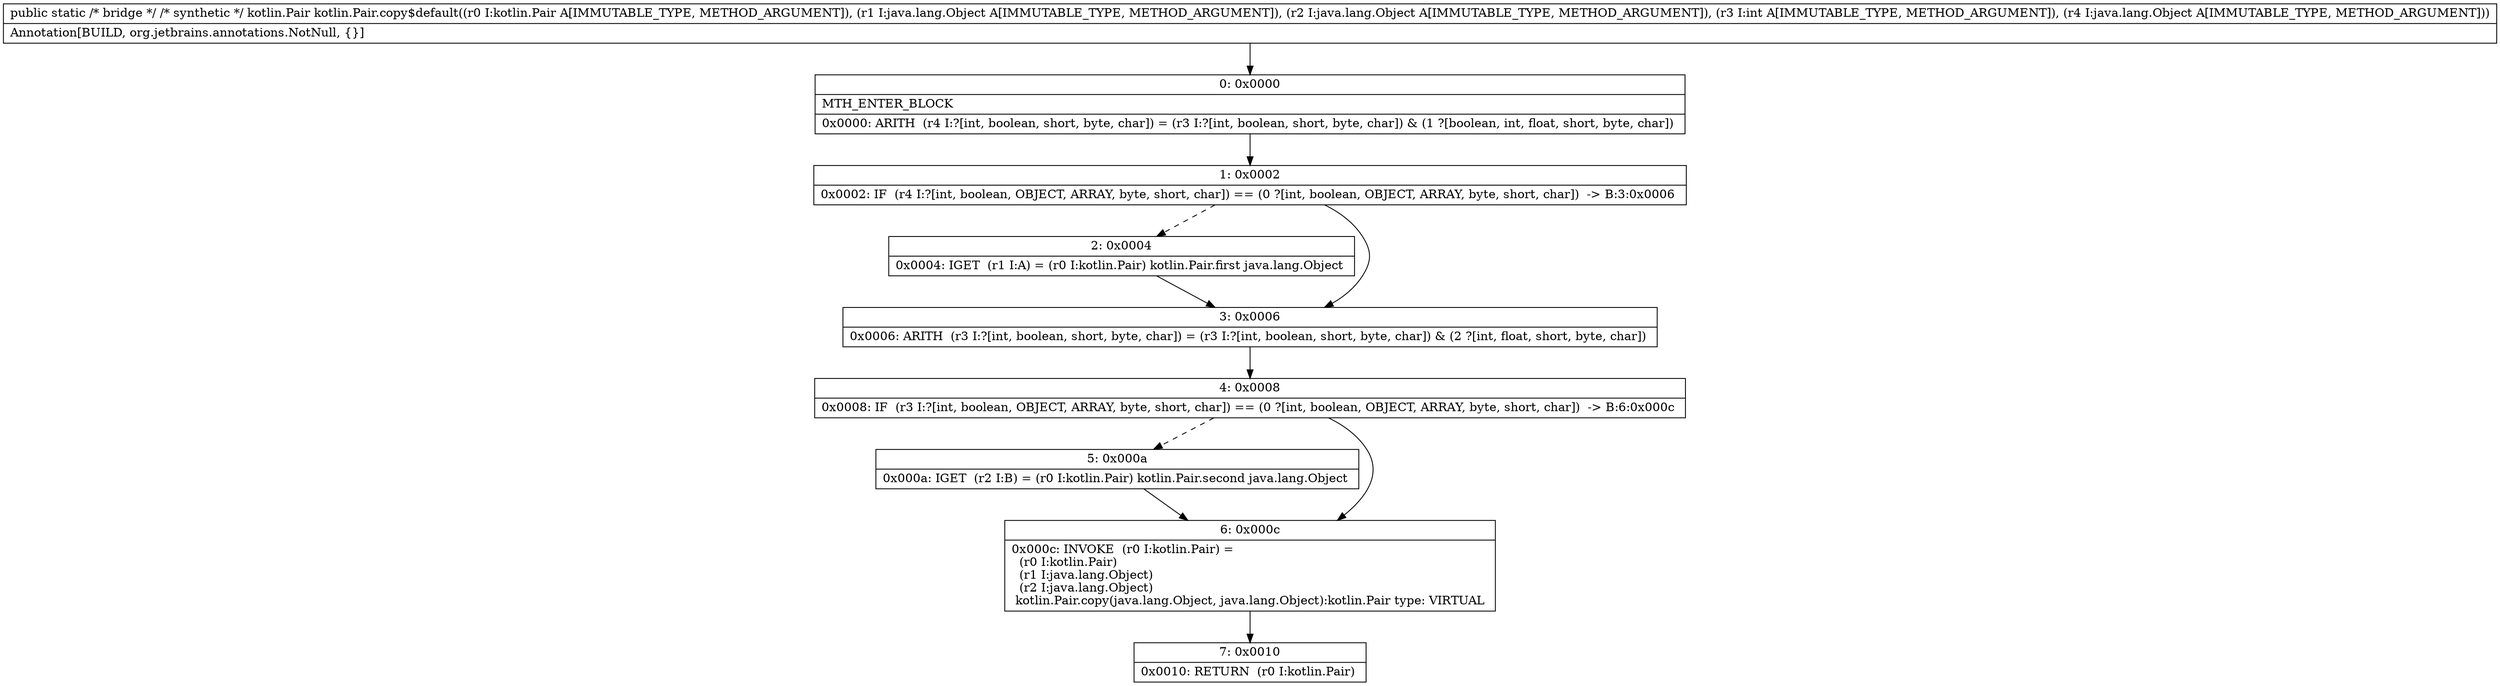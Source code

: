 digraph "CFG forkotlin.Pair.copy$default(Lkotlin\/Pair;Ljava\/lang\/Object;Ljava\/lang\/Object;ILjava\/lang\/Object;)Lkotlin\/Pair;" {
Node_0 [shape=record,label="{0\:\ 0x0000|MTH_ENTER_BLOCK\l|0x0000: ARITH  (r4 I:?[int, boolean, short, byte, char]) = (r3 I:?[int, boolean, short, byte, char]) & (1 ?[boolean, int, float, short, byte, char]) \l}"];
Node_1 [shape=record,label="{1\:\ 0x0002|0x0002: IF  (r4 I:?[int, boolean, OBJECT, ARRAY, byte, short, char]) == (0 ?[int, boolean, OBJECT, ARRAY, byte, short, char])  \-\> B:3:0x0006 \l}"];
Node_2 [shape=record,label="{2\:\ 0x0004|0x0004: IGET  (r1 I:A) = (r0 I:kotlin.Pair) kotlin.Pair.first java.lang.Object \l}"];
Node_3 [shape=record,label="{3\:\ 0x0006|0x0006: ARITH  (r3 I:?[int, boolean, short, byte, char]) = (r3 I:?[int, boolean, short, byte, char]) & (2 ?[int, float, short, byte, char]) \l}"];
Node_4 [shape=record,label="{4\:\ 0x0008|0x0008: IF  (r3 I:?[int, boolean, OBJECT, ARRAY, byte, short, char]) == (0 ?[int, boolean, OBJECT, ARRAY, byte, short, char])  \-\> B:6:0x000c \l}"];
Node_5 [shape=record,label="{5\:\ 0x000a|0x000a: IGET  (r2 I:B) = (r0 I:kotlin.Pair) kotlin.Pair.second java.lang.Object \l}"];
Node_6 [shape=record,label="{6\:\ 0x000c|0x000c: INVOKE  (r0 I:kotlin.Pair) = \l  (r0 I:kotlin.Pair)\l  (r1 I:java.lang.Object)\l  (r2 I:java.lang.Object)\l kotlin.Pair.copy(java.lang.Object, java.lang.Object):kotlin.Pair type: VIRTUAL \l}"];
Node_7 [shape=record,label="{7\:\ 0x0010|0x0010: RETURN  (r0 I:kotlin.Pair) \l}"];
MethodNode[shape=record,label="{public static \/* bridge *\/ \/* synthetic *\/ kotlin.Pair kotlin.Pair.copy$default((r0 I:kotlin.Pair A[IMMUTABLE_TYPE, METHOD_ARGUMENT]), (r1 I:java.lang.Object A[IMMUTABLE_TYPE, METHOD_ARGUMENT]), (r2 I:java.lang.Object A[IMMUTABLE_TYPE, METHOD_ARGUMENT]), (r3 I:int A[IMMUTABLE_TYPE, METHOD_ARGUMENT]), (r4 I:java.lang.Object A[IMMUTABLE_TYPE, METHOD_ARGUMENT]))  | Annotation[BUILD, org.jetbrains.annotations.NotNull, \{\}]\l}"];
MethodNode -> Node_0;
Node_0 -> Node_1;
Node_1 -> Node_2[style=dashed];
Node_1 -> Node_3;
Node_2 -> Node_3;
Node_3 -> Node_4;
Node_4 -> Node_5[style=dashed];
Node_4 -> Node_6;
Node_5 -> Node_6;
Node_6 -> Node_7;
}

